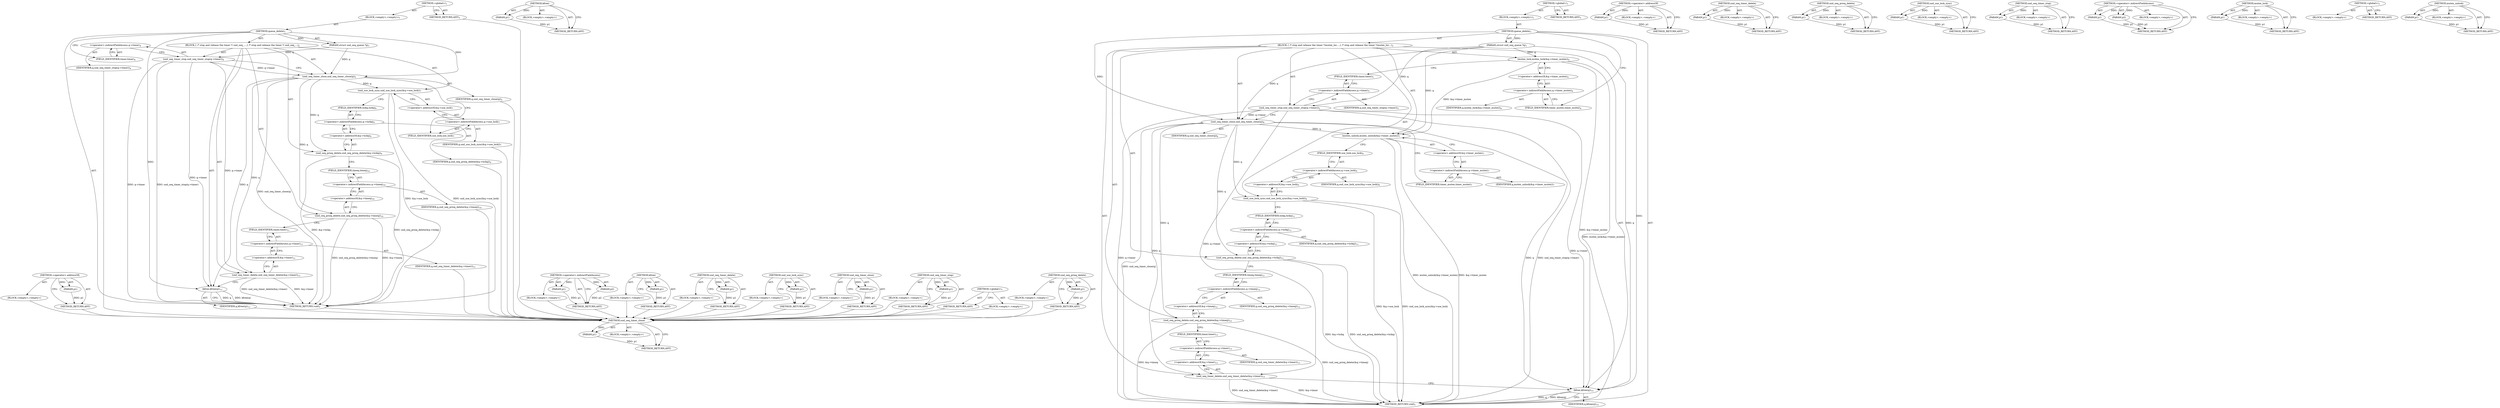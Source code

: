 digraph "mutex_unlock" {
vulnerable_73 [label=<(METHOD,&lt;operator&gt;.addressOf)>];
vulnerable_74 [label=<(PARAM,p1)>];
vulnerable_75 [label=<(BLOCK,&lt;empty&gt;,&lt;empty&gt;)>];
vulnerable_76 [label=<(METHOD_RETURN,ANY)>];
vulnerable_6 [label=<(METHOD,&lt;global&gt;)<SUB>1</SUB>>];
vulnerable_7 [label=<(BLOCK,&lt;empty&gt;,&lt;empty&gt;)<SUB>1</SUB>>];
vulnerable_8 [label=<(METHOD,queue_delete)<SUB>1</SUB>>];
vulnerable_9 [label=<(PARAM,struct snd_seq_queue *q)<SUB>1</SUB>>];
vulnerable_10 [label=<(BLOCK,{
 	/* stop and release the timer */
 	snd_seq_...,{
 	/* stop and release the timer */
 	snd_seq_...)<SUB>2</SUB>>];
vulnerable_11 [label=<(snd_seq_timer_stop,snd_seq_timer_stop(q-&gt;timer))<SUB>4</SUB>>];
vulnerable_12 [label=<(&lt;operator&gt;.indirectFieldAccess,q-&gt;timer)<SUB>4</SUB>>];
vulnerable_13 [label=<(IDENTIFIER,q,snd_seq_timer_stop(q-&gt;timer))<SUB>4</SUB>>];
vulnerable_14 [label=<(FIELD_IDENTIFIER,timer,timer)<SUB>4</SUB>>];
vulnerable_15 [label=<(snd_seq_timer_close,snd_seq_timer_close(q))<SUB>5</SUB>>];
vulnerable_16 [label=<(IDENTIFIER,q,snd_seq_timer_close(q))<SUB>5</SUB>>];
vulnerable_17 [label=<(snd_use_lock_sync,snd_use_lock_sync(&amp;q-&gt;use_lock))<SUB>7</SUB>>];
vulnerable_18 [label=<(&lt;operator&gt;.addressOf,&amp;q-&gt;use_lock)<SUB>7</SUB>>];
vulnerable_19 [label=<(&lt;operator&gt;.indirectFieldAccess,q-&gt;use_lock)<SUB>7</SUB>>];
vulnerable_20 [label=<(IDENTIFIER,q,snd_use_lock_sync(&amp;q-&gt;use_lock))<SUB>7</SUB>>];
vulnerable_21 [label=<(FIELD_IDENTIFIER,use_lock,use_lock)<SUB>7</SUB>>];
vulnerable_22 [label=<(snd_seq_prioq_delete,snd_seq_prioq_delete(&amp;q-&gt;tickq))<SUB>9</SUB>>];
vulnerable_23 [label=<(&lt;operator&gt;.addressOf,&amp;q-&gt;tickq)<SUB>9</SUB>>];
vulnerable_24 [label=<(&lt;operator&gt;.indirectFieldAccess,q-&gt;tickq)<SUB>9</SUB>>];
vulnerable_25 [label=<(IDENTIFIER,q,snd_seq_prioq_delete(&amp;q-&gt;tickq))<SUB>9</SUB>>];
vulnerable_26 [label=<(FIELD_IDENTIFIER,tickq,tickq)<SUB>9</SUB>>];
vulnerable_27 [label=<(snd_seq_prioq_delete,snd_seq_prioq_delete(&amp;q-&gt;timeq))<SUB>10</SUB>>];
vulnerable_28 [label=<(&lt;operator&gt;.addressOf,&amp;q-&gt;timeq)<SUB>10</SUB>>];
vulnerable_29 [label=<(&lt;operator&gt;.indirectFieldAccess,q-&gt;timeq)<SUB>10</SUB>>];
vulnerable_30 [label=<(IDENTIFIER,q,snd_seq_prioq_delete(&amp;q-&gt;timeq))<SUB>10</SUB>>];
vulnerable_31 [label=<(FIELD_IDENTIFIER,timeq,timeq)<SUB>10</SUB>>];
vulnerable_32 [label=<(snd_seq_timer_delete,snd_seq_timer_delete(&amp;q-&gt;timer))<SUB>11</SUB>>];
vulnerable_33 [label=<(&lt;operator&gt;.addressOf,&amp;q-&gt;timer)<SUB>11</SUB>>];
vulnerable_34 [label=<(&lt;operator&gt;.indirectFieldAccess,q-&gt;timer)<SUB>11</SUB>>];
vulnerable_35 [label=<(IDENTIFIER,q,snd_seq_timer_delete(&amp;q-&gt;timer))<SUB>11</SUB>>];
vulnerable_36 [label=<(FIELD_IDENTIFIER,timer,timer)<SUB>11</SUB>>];
vulnerable_37 [label=<(kfree,kfree(q))<SUB>13</SUB>>];
vulnerable_38 [label=<(IDENTIFIER,q,kfree(q))<SUB>13</SUB>>];
vulnerable_39 [label=<(METHOD_RETURN,void)<SUB>1</SUB>>];
vulnerable_41 [label=<(METHOD_RETURN,ANY)<SUB>1</SUB>>];
vulnerable_60 [label=<(METHOD,&lt;operator&gt;.indirectFieldAccess)>];
vulnerable_61 [label=<(PARAM,p1)>];
vulnerable_62 [label=<(PARAM,p2)>];
vulnerable_63 [label=<(BLOCK,&lt;empty&gt;,&lt;empty&gt;)>];
vulnerable_64 [label=<(METHOD_RETURN,ANY)>];
vulnerable_85 [label=<(METHOD,kfree)>];
vulnerable_86 [label=<(PARAM,p1)>];
vulnerable_87 [label=<(BLOCK,&lt;empty&gt;,&lt;empty&gt;)>];
vulnerable_88 [label=<(METHOD_RETURN,ANY)>];
vulnerable_81 [label=<(METHOD,snd_seq_timer_delete)>];
vulnerable_82 [label=<(PARAM,p1)>];
vulnerable_83 [label=<(BLOCK,&lt;empty&gt;,&lt;empty&gt;)>];
vulnerable_84 [label=<(METHOD_RETURN,ANY)>];
vulnerable_69 [label=<(METHOD,snd_use_lock_sync)>];
vulnerable_70 [label=<(PARAM,p1)>];
vulnerable_71 [label=<(BLOCK,&lt;empty&gt;,&lt;empty&gt;)>];
vulnerable_72 [label=<(METHOD_RETURN,ANY)>];
vulnerable_65 [label=<(METHOD,snd_seq_timer_close)>];
vulnerable_66 [label=<(PARAM,p1)>];
vulnerable_67 [label=<(BLOCK,&lt;empty&gt;,&lt;empty&gt;)>];
vulnerable_68 [label=<(METHOD_RETURN,ANY)>];
vulnerable_56 [label=<(METHOD,snd_seq_timer_stop)>];
vulnerable_57 [label=<(PARAM,p1)>];
vulnerable_58 [label=<(BLOCK,&lt;empty&gt;,&lt;empty&gt;)>];
vulnerable_59 [label=<(METHOD_RETURN,ANY)>];
vulnerable_50 [label=<(METHOD,&lt;global&gt;)<SUB>1</SUB>>];
vulnerable_51 [label=<(BLOCK,&lt;empty&gt;,&lt;empty&gt;)>];
vulnerable_52 [label=<(METHOD_RETURN,ANY)>];
vulnerable_77 [label=<(METHOD,snd_seq_prioq_delete)>];
vulnerable_78 [label=<(PARAM,p1)>];
vulnerable_79 [label=<(BLOCK,&lt;empty&gt;,&lt;empty&gt;)>];
vulnerable_80 [label=<(METHOD_RETURN,ANY)>];
fixed_83 [label=<(METHOD,snd_seq_timer_close)>];
fixed_84 [label=<(PARAM,p1)>];
fixed_85 [label=<(BLOCK,&lt;empty&gt;,&lt;empty&gt;)>];
fixed_86 [label=<(METHOD_RETURN,ANY)>];
fixed_103 [label=<(METHOD,kfree)>];
fixed_104 [label=<(PARAM,p1)>];
fixed_105 [label=<(BLOCK,&lt;empty&gt;,&lt;empty&gt;)>];
fixed_106 [label=<(METHOD_RETURN,ANY)>];
fixed_6 [label=<(METHOD,&lt;global&gt;)<SUB>1</SUB>>];
fixed_7 [label=<(BLOCK,&lt;empty&gt;,&lt;empty&gt;)<SUB>1</SUB>>];
fixed_8 [label=<(METHOD,queue_delete)<SUB>1</SUB>>];
fixed_9 [label=<(PARAM,struct snd_seq_queue *q)<SUB>1</SUB>>];
fixed_10 [label=<(BLOCK,{
 	/* stop and release the timer */
	mutex_loc...,{
 	/* stop and release the timer */
	mutex_loc...)<SUB>2</SUB>>];
fixed_11 [label=<(mutex_lock,mutex_lock(&amp;q-&gt;timer_mutex))<SUB>4</SUB>>];
fixed_12 [label=<(&lt;operator&gt;.addressOf,&amp;q-&gt;timer_mutex)<SUB>4</SUB>>];
fixed_13 [label=<(&lt;operator&gt;.indirectFieldAccess,q-&gt;timer_mutex)<SUB>4</SUB>>];
fixed_14 [label=<(IDENTIFIER,q,mutex_lock(&amp;q-&gt;timer_mutex))<SUB>4</SUB>>];
fixed_15 [label=<(FIELD_IDENTIFIER,timer_mutex,timer_mutex)<SUB>4</SUB>>];
fixed_16 [label=<(snd_seq_timer_stop,snd_seq_timer_stop(q-&gt;timer))<SUB>5</SUB>>];
fixed_17 [label=<(&lt;operator&gt;.indirectFieldAccess,q-&gt;timer)<SUB>5</SUB>>];
fixed_18 [label=<(IDENTIFIER,q,snd_seq_timer_stop(q-&gt;timer))<SUB>5</SUB>>];
fixed_19 [label=<(FIELD_IDENTIFIER,timer,timer)<SUB>5</SUB>>];
fixed_20 [label=<(snd_seq_timer_close,snd_seq_timer_close(q))<SUB>6</SUB>>];
fixed_21 [label=<(IDENTIFIER,q,snd_seq_timer_close(q))<SUB>6</SUB>>];
fixed_22 [label=<(mutex_unlock,mutex_unlock(&amp;q-&gt;timer_mutex))<SUB>7</SUB>>];
fixed_23 [label=<(&lt;operator&gt;.addressOf,&amp;q-&gt;timer_mutex)<SUB>7</SUB>>];
fixed_24 [label=<(&lt;operator&gt;.indirectFieldAccess,q-&gt;timer_mutex)<SUB>7</SUB>>];
fixed_25 [label=<(IDENTIFIER,q,mutex_unlock(&amp;q-&gt;timer_mutex))<SUB>7</SUB>>];
fixed_26 [label=<(FIELD_IDENTIFIER,timer_mutex,timer_mutex)<SUB>7</SUB>>];
fixed_27 [label=<(snd_use_lock_sync,snd_use_lock_sync(&amp;q-&gt;use_lock))<SUB>9</SUB>>];
fixed_28 [label=<(&lt;operator&gt;.addressOf,&amp;q-&gt;use_lock)<SUB>9</SUB>>];
fixed_29 [label=<(&lt;operator&gt;.indirectFieldAccess,q-&gt;use_lock)<SUB>9</SUB>>];
fixed_30 [label=<(IDENTIFIER,q,snd_use_lock_sync(&amp;q-&gt;use_lock))<SUB>9</SUB>>];
fixed_31 [label=<(FIELD_IDENTIFIER,use_lock,use_lock)<SUB>9</SUB>>];
fixed_32 [label=<(snd_seq_prioq_delete,snd_seq_prioq_delete(&amp;q-&gt;tickq))<SUB>11</SUB>>];
fixed_33 [label=<(&lt;operator&gt;.addressOf,&amp;q-&gt;tickq)<SUB>11</SUB>>];
fixed_34 [label=<(&lt;operator&gt;.indirectFieldAccess,q-&gt;tickq)<SUB>11</SUB>>];
fixed_35 [label=<(IDENTIFIER,q,snd_seq_prioq_delete(&amp;q-&gt;tickq))<SUB>11</SUB>>];
fixed_36 [label=<(FIELD_IDENTIFIER,tickq,tickq)<SUB>11</SUB>>];
fixed_37 [label=<(snd_seq_prioq_delete,snd_seq_prioq_delete(&amp;q-&gt;timeq))<SUB>12</SUB>>];
fixed_38 [label=<(&lt;operator&gt;.addressOf,&amp;q-&gt;timeq)<SUB>12</SUB>>];
fixed_39 [label=<(&lt;operator&gt;.indirectFieldAccess,q-&gt;timeq)<SUB>12</SUB>>];
fixed_40 [label=<(IDENTIFIER,q,snd_seq_prioq_delete(&amp;q-&gt;timeq))<SUB>12</SUB>>];
fixed_41 [label=<(FIELD_IDENTIFIER,timeq,timeq)<SUB>12</SUB>>];
fixed_42 [label=<(snd_seq_timer_delete,snd_seq_timer_delete(&amp;q-&gt;timer))<SUB>13</SUB>>];
fixed_43 [label=<(&lt;operator&gt;.addressOf,&amp;q-&gt;timer)<SUB>13</SUB>>];
fixed_44 [label=<(&lt;operator&gt;.indirectFieldAccess,q-&gt;timer)<SUB>13</SUB>>];
fixed_45 [label=<(IDENTIFIER,q,snd_seq_timer_delete(&amp;q-&gt;timer))<SUB>13</SUB>>];
fixed_46 [label=<(FIELD_IDENTIFIER,timer,timer)<SUB>13</SUB>>];
fixed_47 [label=<(kfree,kfree(q))<SUB>15</SUB>>];
fixed_48 [label=<(IDENTIFIER,q,kfree(q))<SUB>15</SUB>>];
fixed_49 [label=<(METHOD_RETURN,void)<SUB>1</SUB>>];
fixed_51 [label=<(METHOD_RETURN,ANY)<SUB>1</SUB>>];
fixed_70 [label=<(METHOD,&lt;operator&gt;.addressOf)>];
fixed_71 [label=<(PARAM,p1)>];
fixed_72 [label=<(BLOCK,&lt;empty&gt;,&lt;empty&gt;)>];
fixed_73 [label=<(METHOD_RETURN,ANY)>];
fixed_99 [label=<(METHOD,snd_seq_timer_delete)>];
fixed_100 [label=<(PARAM,p1)>];
fixed_101 [label=<(BLOCK,&lt;empty&gt;,&lt;empty&gt;)>];
fixed_102 [label=<(METHOD_RETURN,ANY)>];
fixed_95 [label=<(METHOD,snd_seq_prioq_delete)>];
fixed_96 [label=<(PARAM,p1)>];
fixed_97 [label=<(BLOCK,&lt;empty&gt;,&lt;empty&gt;)>];
fixed_98 [label=<(METHOD_RETURN,ANY)>];
fixed_91 [label=<(METHOD,snd_use_lock_sync)>];
fixed_92 [label=<(PARAM,p1)>];
fixed_93 [label=<(BLOCK,&lt;empty&gt;,&lt;empty&gt;)>];
fixed_94 [label=<(METHOD_RETURN,ANY)>];
fixed_79 [label=<(METHOD,snd_seq_timer_stop)>];
fixed_80 [label=<(PARAM,p1)>];
fixed_81 [label=<(BLOCK,&lt;empty&gt;,&lt;empty&gt;)>];
fixed_82 [label=<(METHOD_RETURN,ANY)>];
fixed_74 [label=<(METHOD,&lt;operator&gt;.indirectFieldAccess)>];
fixed_75 [label=<(PARAM,p1)>];
fixed_76 [label=<(PARAM,p2)>];
fixed_77 [label=<(BLOCK,&lt;empty&gt;,&lt;empty&gt;)>];
fixed_78 [label=<(METHOD_RETURN,ANY)>];
fixed_66 [label=<(METHOD,mutex_lock)>];
fixed_67 [label=<(PARAM,p1)>];
fixed_68 [label=<(BLOCK,&lt;empty&gt;,&lt;empty&gt;)>];
fixed_69 [label=<(METHOD_RETURN,ANY)>];
fixed_60 [label=<(METHOD,&lt;global&gt;)<SUB>1</SUB>>];
fixed_61 [label=<(BLOCK,&lt;empty&gt;,&lt;empty&gt;)>];
fixed_62 [label=<(METHOD_RETURN,ANY)>];
fixed_87 [label=<(METHOD,mutex_unlock)>];
fixed_88 [label=<(PARAM,p1)>];
fixed_89 [label=<(BLOCK,&lt;empty&gt;,&lt;empty&gt;)>];
fixed_90 [label=<(METHOD_RETURN,ANY)>];
vulnerable_73 -> vulnerable_74  [key=0, label="AST: "];
vulnerable_73 -> vulnerable_74  [key=1, label="DDG: "];
vulnerable_73 -> vulnerable_75  [key=0, label="AST: "];
vulnerable_73 -> vulnerable_76  [key=0, label="AST: "];
vulnerable_73 -> vulnerable_76  [key=1, label="CFG: "];
vulnerable_74 -> vulnerable_76  [key=0, label="DDG: p1"];
vulnerable_75 -> fixed_83  [key=0];
vulnerable_76 -> fixed_83  [key=0];
vulnerable_6 -> vulnerable_7  [key=0, label="AST: "];
vulnerable_6 -> vulnerable_41  [key=0, label="AST: "];
vulnerable_6 -> vulnerable_41  [key=1, label="CFG: "];
vulnerable_7 -> vulnerable_8  [key=0, label="AST: "];
vulnerable_8 -> vulnerable_9  [key=0, label="AST: "];
vulnerable_8 -> vulnerable_9  [key=1, label="DDG: "];
vulnerable_8 -> vulnerable_10  [key=0, label="AST: "];
vulnerable_8 -> vulnerable_39  [key=0, label="AST: "];
vulnerable_8 -> vulnerable_14  [key=0, label="CFG: "];
vulnerable_8 -> vulnerable_15  [key=0, label="DDG: "];
vulnerable_8 -> vulnerable_37  [key=0, label="DDG: "];
vulnerable_9 -> vulnerable_11  [key=0, label="DDG: q"];
vulnerable_9 -> vulnerable_15  [key=0, label="DDG: q"];
vulnerable_10 -> vulnerable_11  [key=0, label="AST: "];
vulnerable_10 -> vulnerable_15  [key=0, label="AST: "];
vulnerable_10 -> vulnerable_17  [key=0, label="AST: "];
vulnerable_10 -> vulnerable_22  [key=0, label="AST: "];
vulnerable_10 -> vulnerable_27  [key=0, label="AST: "];
vulnerable_10 -> vulnerable_32  [key=0, label="AST: "];
vulnerable_10 -> vulnerable_37  [key=0, label="AST: "];
vulnerable_11 -> vulnerable_12  [key=0, label="AST: "];
vulnerable_11 -> vulnerable_15  [key=0, label="CFG: "];
vulnerable_11 -> vulnerable_15  [key=1, label="DDG: q-&gt;timer"];
vulnerable_11 -> vulnerable_39  [key=0, label="DDG: q-&gt;timer"];
vulnerable_11 -> vulnerable_39  [key=1, label="DDG: snd_seq_timer_stop(q-&gt;timer)"];
vulnerable_11 -> vulnerable_32  [key=0, label="DDG: q-&gt;timer"];
vulnerable_11 -> vulnerable_37  [key=0, label="DDG: q-&gt;timer"];
vulnerable_12 -> vulnerable_13  [key=0, label="AST: "];
vulnerable_12 -> vulnerable_14  [key=0, label="AST: "];
vulnerable_12 -> vulnerable_11  [key=0, label="CFG: "];
vulnerable_13 -> fixed_83  [key=0];
vulnerable_14 -> vulnerable_12  [key=0, label="CFG: "];
vulnerable_15 -> vulnerable_16  [key=0, label="AST: "];
vulnerable_15 -> vulnerable_21  [key=0, label="CFG: "];
vulnerable_15 -> vulnerable_39  [key=0, label="DDG: snd_seq_timer_close(q)"];
vulnerable_15 -> vulnerable_17  [key=0, label="DDG: q"];
vulnerable_15 -> vulnerable_22  [key=0, label="DDG: q"];
vulnerable_15 -> vulnerable_27  [key=0, label="DDG: q"];
vulnerable_15 -> vulnerable_32  [key=0, label="DDG: q"];
vulnerable_15 -> vulnerable_37  [key=0, label="DDG: q"];
vulnerable_16 -> fixed_83  [key=0];
vulnerable_17 -> vulnerable_18  [key=0, label="AST: "];
vulnerable_17 -> vulnerable_26  [key=0, label="CFG: "];
vulnerable_17 -> vulnerable_39  [key=0, label="DDG: &amp;q-&gt;use_lock"];
vulnerable_17 -> vulnerable_39  [key=1, label="DDG: snd_use_lock_sync(&amp;q-&gt;use_lock)"];
vulnerable_18 -> vulnerable_19  [key=0, label="AST: "];
vulnerable_18 -> vulnerable_17  [key=0, label="CFG: "];
vulnerable_19 -> vulnerable_20  [key=0, label="AST: "];
vulnerable_19 -> vulnerable_21  [key=0, label="AST: "];
vulnerable_19 -> vulnerable_18  [key=0, label="CFG: "];
vulnerable_20 -> fixed_83  [key=0];
vulnerable_21 -> vulnerable_19  [key=0, label="CFG: "];
vulnerable_22 -> vulnerable_23  [key=0, label="AST: "];
vulnerable_22 -> vulnerable_31  [key=0, label="CFG: "];
vulnerable_22 -> vulnerable_39  [key=0, label="DDG: &amp;q-&gt;tickq"];
vulnerable_22 -> vulnerable_39  [key=1, label="DDG: snd_seq_prioq_delete(&amp;q-&gt;tickq)"];
vulnerable_23 -> vulnerable_24  [key=0, label="AST: "];
vulnerable_23 -> vulnerable_22  [key=0, label="CFG: "];
vulnerable_24 -> vulnerable_25  [key=0, label="AST: "];
vulnerable_24 -> vulnerable_26  [key=0, label="AST: "];
vulnerable_24 -> vulnerable_23  [key=0, label="CFG: "];
vulnerable_25 -> fixed_83  [key=0];
vulnerable_26 -> vulnerable_24  [key=0, label="CFG: "];
vulnerable_27 -> vulnerable_28  [key=0, label="AST: "];
vulnerable_27 -> vulnerable_36  [key=0, label="CFG: "];
vulnerable_27 -> vulnerable_39  [key=0, label="DDG: &amp;q-&gt;timeq"];
vulnerable_27 -> vulnerable_39  [key=1, label="DDG: snd_seq_prioq_delete(&amp;q-&gt;timeq)"];
vulnerable_28 -> vulnerable_29  [key=0, label="AST: "];
vulnerable_28 -> vulnerable_27  [key=0, label="CFG: "];
vulnerable_29 -> vulnerable_30  [key=0, label="AST: "];
vulnerable_29 -> vulnerable_31  [key=0, label="AST: "];
vulnerable_29 -> vulnerable_28  [key=0, label="CFG: "];
vulnerable_30 -> fixed_83  [key=0];
vulnerable_31 -> vulnerable_29  [key=0, label="CFG: "];
vulnerable_32 -> vulnerable_33  [key=0, label="AST: "];
vulnerable_32 -> vulnerable_37  [key=0, label="CFG: "];
vulnerable_32 -> vulnerable_39  [key=0, label="DDG: &amp;q-&gt;timer"];
vulnerable_32 -> vulnerable_39  [key=1, label="DDG: snd_seq_timer_delete(&amp;q-&gt;timer)"];
vulnerable_33 -> vulnerable_34  [key=0, label="AST: "];
vulnerable_33 -> vulnerable_32  [key=0, label="CFG: "];
vulnerable_34 -> vulnerable_35  [key=0, label="AST: "];
vulnerable_34 -> vulnerable_36  [key=0, label="AST: "];
vulnerable_34 -> vulnerable_33  [key=0, label="CFG: "];
vulnerable_35 -> fixed_83  [key=0];
vulnerable_36 -> vulnerable_34  [key=0, label="CFG: "];
vulnerable_37 -> vulnerable_38  [key=0, label="AST: "];
vulnerable_37 -> vulnerable_39  [key=0, label="CFG: "];
vulnerable_37 -> vulnerable_39  [key=1, label="DDG: q"];
vulnerable_37 -> vulnerable_39  [key=2, label="DDG: kfree(q)"];
vulnerable_38 -> fixed_83  [key=0];
vulnerable_39 -> fixed_83  [key=0];
vulnerable_41 -> fixed_83  [key=0];
vulnerable_60 -> vulnerable_61  [key=0, label="AST: "];
vulnerable_60 -> vulnerable_61  [key=1, label="DDG: "];
vulnerable_60 -> vulnerable_63  [key=0, label="AST: "];
vulnerable_60 -> vulnerable_62  [key=0, label="AST: "];
vulnerable_60 -> vulnerable_62  [key=1, label="DDG: "];
vulnerable_60 -> vulnerable_64  [key=0, label="AST: "];
vulnerable_60 -> vulnerable_64  [key=1, label="CFG: "];
vulnerable_61 -> vulnerable_64  [key=0, label="DDG: p1"];
vulnerable_62 -> vulnerable_64  [key=0, label="DDG: p2"];
vulnerable_63 -> fixed_83  [key=0];
vulnerable_64 -> fixed_83  [key=0];
vulnerable_85 -> vulnerable_86  [key=0, label="AST: "];
vulnerable_85 -> vulnerable_86  [key=1, label="DDG: "];
vulnerable_85 -> vulnerable_87  [key=0, label="AST: "];
vulnerable_85 -> vulnerable_88  [key=0, label="AST: "];
vulnerable_85 -> vulnerable_88  [key=1, label="CFG: "];
vulnerable_86 -> vulnerable_88  [key=0, label="DDG: p1"];
vulnerable_87 -> fixed_83  [key=0];
vulnerable_88 -> fixed_83  [key=0];
vulnerable_81 -> vulnerable_82  [key=0, label="AST: "];
vulnerable_81 -> vulnerable_82  [key=1, label="DDG: "];
vulnerable_81 -> vulnerable_83  [key=0, label="AST: "];
vulnerable_81 -> vulnerable_84  [key=0, label="AST: "];
vulnerable_81 -> vulnerable_84  [key=1, label="CFG: "];
vulnerable_82 -> vulnerable_84  [key=0, label="DDG: p1"];
vulnerable_83 -> fixed_83  [key=0];
vulnerable_84 -> fixed_83  [key=0];
vulnerable_69 -> vulnerable_70  [key=0, label="AST: "];
vulnerable_69 -> vulnerable_70  [key=1, label="DDG: "];
vulnerable_69 -> vulnerable_71  [key=0, label="AST: "];
vulnerable_69 -> vulnerable_72  [key=0, label="AST: "];
vulnerable_69 -> vulnerable_72  [key=1, label="CFG: "];
vulnerable_70 -> vulnerable_72  [key=0, label="DDG: p1"];
vulnerable_71 -> fixed_83  [key=0];
vulnerable_72 -> fixed_83  [key=0];
vulnerable_65 -> vulnerable_66  [key=0, label="AST: "];
vulnerable_65 -> vulnerable_66  [key=1, label="DDG: "];
vulnerable_65 -> vulnerable_67  [key=0, label="AST: "];
vulnerable_65 -> vulnerable_68  [key=0, label="AST: "];
vulnerable_65 -> vulnerable_68  [key=1, label="CFG: "];
vulnerable_66 -> vulnerable_68  [key=0, label="DDG: p1"];
vulnerable_67 -> fixed_83  [key=0];
vulnerable_68 -> fixed_83  [key=0];
vulnerable_56 -> vulnerable_57  [key=0, label="AST: "];
vulnerable_56 -> vulnerable_57  [key=1, label="DDG: "];
vulnerable_56 -> vulnerable_58  [key=0, label="AST: "];
vulnerable_56 -> vulnerable_59  [key=0, label="AST: "];
vulnerable_56 -> vulnerable_59  [key=1, label="CFG: "];
vulnerable_57 -> vulnerable_59  [key=0, label="DDG: p1"];
vulnerable_58 -> fixed_83  [key=0];
vulnerable_59 -> fixed_83  [key=0];
vulnerable_50 -> vulnerable_51  [key=0, label="AST: "];
vulnerable_50 -> vulnerable_52  [key=0, label="AST: "];
vulnerable_50 -> vulnerable_52  [key=1, label="CFG: "];
vulnerable_51 -> fixed_83  [key=0];
vulnerable_52 -> fixed_83  [key=0];
vulnerable_77 -> vulnerable_78  [key=0, label="AST: "];
vulnerable_77 -> vulnerable_78  [key=1, label="DDG: "];
vulnerable_77 -> vulnerable_79  [key=0, label="AST: "];
vulnerable_77 -> vulnerable_80  [key=0, label="AST: "];
vulnerable_77 -> vulnerable_80  [key=1, label="CFG: "];
vulnerable_78 -> vulnerable_80  [key=0, label="DDG: p1"];
vulnerable_79 -> fixed_83  [key=0];
vulnerable_80 -> fixed_83  [key=0];
fixed_83 -> fixed_84  [key=0, label="AST: "];
fixed_83 -> fixed_84  [key=1, label="DDG: "];
fixed_83 -> fixed_85  [key=0, label="AST: "];
fixed_83 -> fixed_86  [key=0, label="AST: "];
fixed_83 -> fixed_86  [key=1, label="CFG: "];
fixed_84 -> fixed_86  [key=0, label="DDG: p1"];
fixed_103 -> fixed_104  [key=0, label="AST: "];
fixed_103 -> fixed_104  [key=1, label="DDG: "];
fixed_103 -> fixed_105  [key=0, label="AST: "];
fixed_103 -> fixed_106  [key=0, label="AST: "];
fixed_103 -> fixed_106  [key=1, label="CFG: "];
fixed_104 -> fixed_106  [key=0, label="DDG: p1"];
fixed_6 -> fixed_7  [key=0, label="AST: "];
fixed_6 -> fixed_51  [key=0, label="AST: "];
fixed_6 -> fixed_51  [key=1, label="CFG: "];
fixed_7 -> fixed_8  [key=0, label="AST: "];
fixed_8 -> fixed_9  [key=0, label="AST: "];
fixed_8 -> fixed_9  [key=1, label="DDG: "];
fixed_8 -> fixed_10  [key=0, label="AST: "];
fixed_8 -> fixed_49  [key=0, label="AST: "];
fixed_8 -> fixed_15  [key=0, label="CFG: "];
fixed_8 -> fixed_20  [key=0, label="DDG: "];
fixed_8 -> fixed_47  [key=0, label="DDG: "];
fixed_9 -> fixed_11  [key=0, label="DDG: q"];
fixed_9 -> fixed_16  [key=0, label="DDG: q"];
fixed_9 -> fixed_20  [key=0, label="DDG: q"];
fixed_9 -> fixed_22  [key=0, label="DDG: q"];
fixed_9 -> fixed_47  [key=0, label="DDG: q"];
fixed_10 -> fixed_11  [key=0, label="AST: "];
fixed_10 -> fixed_16  [key=0, label="AST: "];
fixed_10 -> fixed_20  [key=0, label="AST: "];
fixed_10 -> fixed_22  [key=0, label="AST: "];
fixed_10 -> fixed_27  [key=0, label="AST: "];
fixed_10 -> fixed_32  [key=0, label="AST: "];
fixed_10 -> fixed_37  [key=0, label="AST: "];
fixed_10 -> fixed_42  [key=0, label="AST: "];
fixed_10 -> fixed_47  [key=0, label="AST: "];
fixed_11 -> fixed_12  [key=0, label="AST: "];
fixed_11 -> fixed_19  [key=0, label="CFG: "];
fixed_11 -> fixed_49  [key=0, label="DDG: mutex_lock(&amp;q-&gt;timer_mutex)"];
fixed_11 -> fixed_22  [key=0, label="DDG: &amp;q-&gt;timer_mutex"];
fixed_11 -> fixed_47  [key=0, label="DDG: &amp;q-&gt;timer_mutex"];
fixed_12 -> fixed_13  [key=0, label="AST: "];
fixed_12 -> fixed_11  [key=0, label="CFG: "];
fixed_13 -> fixed_14  [key=0, label="AST: "];
fixed_13 -> fixed_15  [key=0, label="AST: "];
fixed_13 -> fixed_12  [key=0, label="CFG: "];
fixed_15 -> fixed_13  [key=0, label="CFG: "];
fixed_16 -> fixed_17  [key=0, label="AST: "];
fixed_16 -> fixed_20  [key=0, label="CFG: "];
fixed_16 -> fixed_20  [key=1, label="DDG: q-&gt;timer"];
fixed_16 -> fixed_49  [key=0, label="DDG: q-&gt;timer"];
fixed_16 -> fixed_49  [key=1, label="DDG: snd_seq_timer_stop(q-&gt;timer)"];
fixed_16 -> fixed_42  [key=0, label="DDG: q-&gt;timer"];
fixed_16 -> fixed_47  [key=0, label="DDG: q-&gt;timer"];
fixed_17 -> fixed_18  [key=0, label="AST: "];
fixed_17 -> fixed_19  [key=0, label="AST: "];
fixed_17 -> fixed_16  [key=0, label="CFG: "];
fixed_19 -> fixed_17  [key=0, label="CFG: "];
fixed_20 -> fixed_21  [key=0, label="AST: "];
fixed_20 -> fixed_26  [key=0, label="CFG: "];
fixed_20 -> fixed_49  [key=0, label="DDG: snd_seq_timer_close(q)"];
fixed_20 -> fixed_22  [key=0, label="DDG: q"];
fixed_20 -> fixed_27  [key=0, label="DDG: q"];
fixed_20 -> fixed_32  [key=0, label="DDG: q"];
fixed_20 -> fixed_37  [key=0, label="DDG: q"];
fixed_20 -> fixed_42  [key=0, label="DDG: q"];
fixed_20 -> fixed_47  [key=0, label="DDG: q"];
fixed_22 -> fixed_23  [key=0, label="AST: "];
fixed_22 -> fixed_31  [key=0, label="CFG: "];
fixed_22 -> fixed_49  [key=0, label="DDG: &amp;q-&gt;timer_mutex"];
fixed_22 -> fixed_49  [key=1, label="DDG: mutex_unlock(&amp;q-&gt;timer_mutex)"];
fixed_23 -> fixed_24  [key=0, label="AST: "];
fixed_23 -> fixed_22  [key=0, label="CFG: "];
fixed_24 -> fixed_25  [key=0, label="AST: "];
fixed_24 -> fixed_26  [key=0, label="AST: "];
fixed_24 -> fixed_23  [key=0, label="CFG: "];
fixed_26 -> fixed_24  [key=0, label="CFG: "];
fixed_27 -> fixed_28  [key=0, label="AST: "];
fixed_27 -> fixed_36  [key=0, label="CFG: "];
fixed_27 -> fixed_49  [key=0, label="DDG: &amp;q-&gt;use_lock"];
fixed_27 -> fixed_49  [key=1, label="DDG: snd_use_lock_sync(&amp;q-&gt;use_lock)"];
fixed_28 -> fixed_29  [key=0, label="AST: "];
fixed_28 -> fixed_27  [key=0, label="CFG: "];
fixed_29 -> fixed_30  [key=0, label="AST: "];
fixed_29 -> fixed_31  [key=0, label="AST: "];
fixed_29 -> fixed_28  [key=0, label="CFG: "];
fixed_31 -> fixed_29  [key=0, label="CFG: "];
fixed_32 -> fixed_33  [key=0, label="AST: "];
fixed_32 -> fixed_41  [key=0, label="CFG: "];
fixed_32 -> fixed_49  [key=0, label="DDG: &amp;q-&gt;tickq"];
fixed_32 -> fixed_49  [key=1, label="DDG: snd_seq_prioq_delete(&amp;q-&gt;tickq)"];
fixed_33 -> fixed_34  [key=0, label="AST: "];
fixed_33 -> fixed_32  [key=0, label="CFG: "];
fixed_34 -> fixed_35  [key=0, label="AST: "];
fixed_34 -> fixed_36  [key=0, label="AST: "];
fixed_34 -> fixed_33  [key=0, label="CFG: "];
fixed_36 -> fixed_34  [key=0, label="CFG: "];
fixed_37 -> fixed_38  [key=0, label="AST: "];
fixed_37 -> fixed_46  [key=0, label="CFG: "];
fixed_37 -> fixed_49  [key=0, label="DDG: &amp;q-&gt;timeq"];
fixed_37 -> fixed_49  [key=1, label="DDG: snd_seq_prioq_delete(&amp;q-&gt;timeq)"];
fixed_38 -> fixed_39  [key=0, label="AST: "];
fixed_38 -> fixed_37  [key=0, label="CFG: "];
fixed_39 -> fixed_40  [key=0, label="AST: "];
fixed_39 -> fixed_41  [key=0, label="AST: "];
fixed_39 -> fixed_38  [key=0, label="CFG: "];
fixed_41 -> fixed_39  [key=0, label="CFG: "];
fixed_42 -> fixed_43  [key=0, label="AST: "];
fixed_42 -> fixed_47  [key=0, label="CFG: "];
fixed_42 -> fixed_49  [key=0, label="DDG: &amp;q-&gt;timer"];
fixed_42 -> fixed_49  [key=1, label="DDG: snd_seq_timer_delete(&amp;q-&gt;timer)"];
fixed_43 -> fixed_44  [key=0, label="AST: "];
fixed_43 -> fixed_42  [key=0, label="CFG: "];
fixed_44 -> fixed_45  [key=0, label="AST: "];
fixed_44 -> fixed_46  [key=0, label="AST: "];
fixed_44 -> fixed_43  [key=0, label="CFG: "];
fixed_46 -> fixed_44  [key=0, label="CFG: "];
fixed_47 -> fixed_48  [key=0, label="AST: "];
fixed_47 -> fixed_49  [key=0, label="CFG: "];
fixed_47 -> fixed_49  [key=1, label="DDG: q"];
fixed_47 -> fixed_49  [key=2, label="DDG: kfree(q)"];
fixed_70 -> fixed_71  [key=0, label="AST: "];
fixed_70 -> fixed_71  [key=1, label="DDG: "];
fixed_70 -> fixed_72  [key=0, label="AST: "];
fixed_70 -> fixed_73  [key=0, label="AST: "];
fixed_70 -> fixed_73  [key=1, label="CFG: "];
fixed_71 -> fixed_73  [key=0, label="DDG: p1"];
fixed_99 -> fixed_100  [key=0, label="AST: "];
fixed_99 -> fixed_100  [key=1, label="DDG: "];
fixed_99 -> fixed_101  [key=0, label="AST: "];
fixed_99 -> fixed_102  [key=0, label="AST: "];
fixed_99 -> fixed_102  [key=1, label="CFG: "];
fixed_100 -> fixed_102  [key=0, label="DDG: p1"];
fixed_95 -> fixed_96  [key=0, label="AST: "];
fixed_95 -> fixed_96  [key=1, label="DDG: "];
fixed_95 -> fixed_97  [key=0, label="AST: "];
fixed_95 -> fixed_98  [key=0, label="AST: "];
fixed_95 -> fixed_98  [key=1, label="CFG: "];
fixed_96 -> fixed_98  [key=0, label="DDG: p1"];
fixed_91 -> fixed_92  [key=0, label="AST: "];
fixed_91 -> fixed_92  [key=1, label="DDG: "];
fixed_91 -> fixed_93  [key=0, label="AST: "];
fixed_91 -> fixed_94  [key=0, label="AST: "];
fixed_91 -> fixed_94  [key=1, label="CFG: "];
fixed_92 -> fixed_94  [key=0, label="DDG: p1"];
fixed_79 -> fixed_80  [key=0, label="AST: "];
fixed_79 -> fixed_80  [key=1, label="DDG: "];
fixed_79 -> fixed_81  [key=0, label="AST: "];
fixed_79 -> fixed_82  [key=0, label="AST: "];
fixed_79 -> fixed_82  [key=1, label="CFG: "];
fixed_80 -> fixed_82  [key=0, label="DDG: p1"];
fixed_74 -> fixed_75  [key=0, label="AST: "];
fixed_74 -> fixed_75  [key=1, label="DDG: "];
fixed_74 -> fixed_77  [key=0, label="AST: "];
fixed_74 -> fixed_76  [key=0, label="AST: "];
fixed_74 -> fixed_76  [key=1, label="DDG: "];
fixed_74 -> fixed_78  [key=0, label="AST: "];
fixed_74 -> fixed_78  [key=1, label="CFG: "];
fixed_75 -> fixed_78  [key=0, label="DDG: p1"];
fixed_76 -> fixed_78  [key=0, label="DDG: p2"];
fixed_66 -> fixed_67  [key=0, label="AST: "];
fixed_66 -> fixed_67  [key=1, label="DDG: "];
fixed_66 -> fixed_68  [key=0, label="AST: "];
fixed_66 -> fixed_69  [key=0, label="AST: "];
fixed_66 -> fixed_69  [key=1, label="CFG: "];
fixed_67 -> fixed_69  [key=0, label="DDG: p1"];
fixed_60 -> fixed_61  [key=0, label="AST: "];
fixed_60 -> fixed_62  [key=0, label="AST: "];
fixed_60 -> fixed_62  [key=1, label="CFG: "];
fixed_87 -> fixed_88  [key=0, label="AST: "];
fixed_87 -> fixed_88  [key=1, label="DDG: "];
fixed_87 -> fixed_89  [key=0, label="AST: "];
fixed_87 -> fixed_90  [key=0, label="AST: "];
fixed_87 -> fixed_90  [key=1, label="CFG: "];
fixed_88 -> fixed_90  [key=0, label="DDG: p1"];
}
